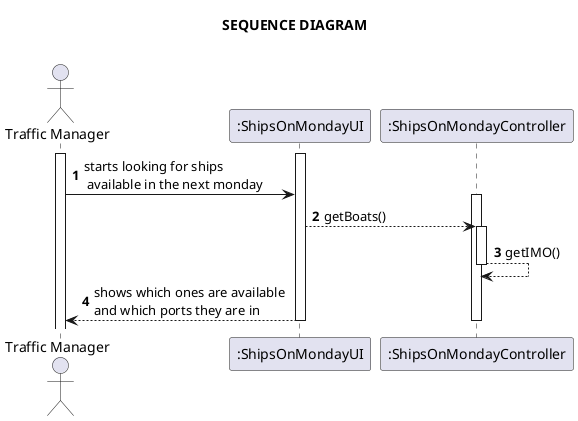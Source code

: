 @startuml
'https://plantuml.com/sequence-diagram

title <b> SEQUENCE DIAGRAM\n
autonumber
'hide footbox
actor "Traffic Manager" as Cap
participant ":ShipsOnMondayUI" as UI
participant ":ShipsOnMondayController" as Controller

activate Cap
activate UI
Cap -> UI : starts looking for ships \n available in the next monday

activate Controller
UI --> Controller : getBoats()

activate Controller
Controller --> Controller : getIMO()
deactivate Controller



UI --> Cap : shows which ones are available \nand which ports they are in
deactivate Controller
deactivate UI

@enduml
